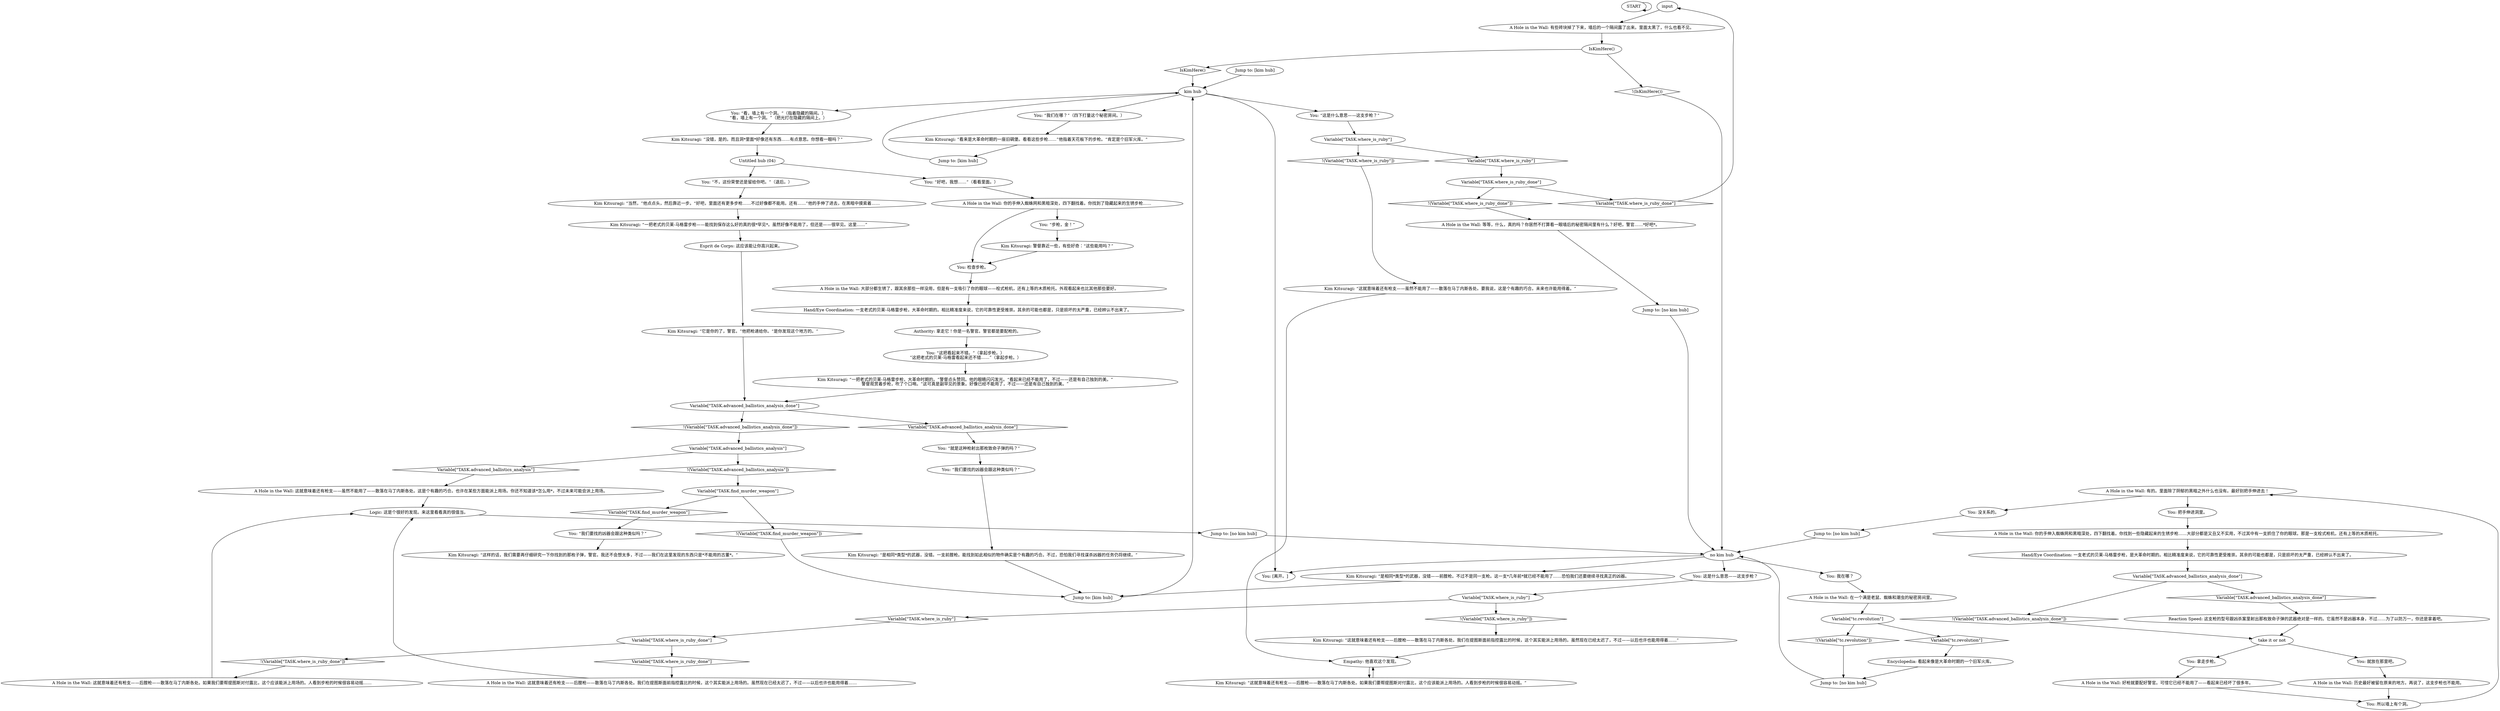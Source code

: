# DOOMED / HIDDEN WEAPONS CACHE
# Weapons hidden inside the wall. Kim reacts to the room (revolution etc) and you obtain an antique rifle that it seems to have a bullet in it. Lootable item: antique_rifle. You can get a bullet and compare it with the hanged man's.
# ==================================================
digraph G {
	  0 [label="START"];
	  1 [label="input"];
	  2 [label="Kim Kitsuragi: “这就意味着还有枪支——后膛枪——散落在马丁内斯各处。我们在提图斯面前指控露比的时候，这个其实能派上用场的。虽然现在已经太迟了，不过——以后也许也能用得着……”"];
	  3 [label="A Hole in the Wall: 这就意味着还有枪支——虽然不能用了——散落在马丁内斯各处。这是个有趣的巧合。也许在某些方面能派上用场。你还不知道该*怎么用*，不过未来可能会派上用场。"];
	  4 [label="You: “我们要找的凶器会跟这种类似吗？”"];
	  5 [label="Kim Kitsuragi: “是相同*类型*的武器，没错——前膛枪。不过不是同一支枪。这一支*几年前*就已经不能用了……恐怕我们还要继续寻找真正的凶器。"];
	  6 [label="You: 所以墙上有个洞。"];
	  7 [label="Jump to: [no kim hub]"];
	  8 [label="A Hole in the Wall: 等等，什么，真的吗？你居然不打算看一眼墙后的秘密隔间里有什么？好吧，警官……*好吧*。"];
	  9 [label="Kim Kitsuragi: “这就意味着还有枪支——后膛枪——散落在马丁内斯各处。如果我们要帮提图斯对付露比，这个应该能派上用场的。人看到步枪的时候很容易动摇。”"];
	  10 [label="Jump to: [kim hub]"];
	  11 [label="Jump to: [no kim hub]"];
	  12 [label="Kim Kitsuragi: “看来是大革命时期的一座旧碉堡。看看这些步枪……”他指着天花板下的步枪。“肯定是个旧军火库。”"];
	  13 [label="A Hole in the Wall: 有的。里面除了阴郁的黑暗之外什么也没有。最好别把手伸进去！"];
	  14 [label="Variable[\"tc.revolution\"]"];
	  15 [label="Variable[\"tc.revolution\"]", shape=diamond];
	  16 [label="!(Variable[\"tc.revolution\"])", shape=diamond];
	  17 [label="Kim Kitsuragi: “它是你的了，警官。”他把枪递给你。“是你发现这个地方的。”"];
	  18 [label="You: 把手伸进洞里。"];
	  19 [label="Logic: 这是个很好的发现。来这里看看真的很值当。"];
	  20 [label="A Hole in the Wall: 这就意味着还有枪支——后膛枪——散落在马丁内斯各处。如果我们要帮提图斯对付露比，这个应该能派上用场的。人看到步枪的时候很容易动摇……"];
	  21 [label="Jump to: [no kim hub]"];
	  22 [label="You: 就放在那里吧。"];
	  23 [label="Variable[\"TASK.advanced_ballistics_analysis\"]"];
	  24 [label="Variable[\"TASK.advanced_ballistics_analysis\"]", shape=diamond];
	  25 [label="!(Variable[\"TASK.advanced_ballistics_analysis\"])", shape=diamond];
	  26 [label="take it or not"];
	  27 [label="You: “看，墙上有一个洞。”（指着隐藏的隔间。）\n“看，墙上有一个洞。”（把光打在隐藏的隔间上。）"];
	  28 [label="Jump to: [no kim hub]"];
	  29 [label="Variable[\"TASK.where_is_ruby\"]"];
	  30 [label="Variable[\"TASK.where_is_ruby\"]", shape=diamond];
	  31 [label="!(Variable[\"TASK.where_is_ruby\"])", shape=diamond];
	  32 [label="You: “步枪，金！”"];
	  33 [label="Kim Kitsuragi: “一把老式的贝莱-马格雷步枪，大革命时期的。”警督点头赞同。他的眼睛闪闪发光。“看起来已经不能用了，不过——还是有自己独到的美。”\n警督观赏着步枪，吹了个口哨。“这可真是副罕见的景象。好像已经不能用了，不过——还是有自己独到的美。”"];
	  34 [label="Variable[\"TASK.find_murder_weapon\"]"];
	  35 [label="Variable[\"TASK.find_murder_weapon\"]", shape=diamond];
	  36 [label="!(Variable[\"TASK.find_murder_weapon\"])", shape=diamond];
	  37 [label="A Hole in the Wall: 有些砖块掉了下来，墙后的一个隔间露了出来。里面太黑了，什么也看不见。"];
	  38 [label="A Hole in the Wall: 你的手伸入蜘蛛网和黑暗深处，四下翻找着。你找到了隐藏起来的生锈步枪……"];
	  39 [label="You: 没关系的。"];
	  40 [label="A Hole in the Wall: 历史最好被留在原来的地方。再说了，这支步枪也不能用。"];
	  41 [label="Kim Kitsuragi: “一把老式的贝莱-马格雷步枪——能找到保存这么好的真的很*罕见*。虽然好像不能用了，但还是——很罕见。这里……”"];
	  42 [label="Hand/Eye Coordination: 一支老式的贝莱-马格雷步枪，是大革命时期的。相比精准度来说，它的可靠性更受推崇。其余的可能也都是，只是损坏的太严重，已经辨认不出来了。"];
	  43 [label="You: “这是什么意思——这支步枪？”"];
	  44 [label="no kim hub"];
	  45 [label="You: “这把看起来不错。”（拿起步枪。）\n“这把老式的贝莱-马格雷看起来还不错……”（拿起步枪。）"];
	  46 [label="You: 拿走步枪。"];
	  47 [label="Variable[\"TASK.where_is_ruby_done\"]"];
	  48 [label="Variable[\"TASK.where_is_ruby_done\"]", shape=diamond];
	  49 [label="!(Variable[\"TASK.where_is_ruby_done\"])", shape=diamond];
	  50 [label="You: 这是什么意思——这支步枪？"];
	  51 [label="Jump to: [kim hub]"];
	  52 [label="IsKimHere()"];
	  53 [label="IsKimHere()", shape=diamond];
	  54 [label="!(IsKimHere())", shape=diamond];
	  55 [label="Hand/Eye Coordination: 一支老式的贝莱-马格雷步枪，大革命时期的。相比精准度来说，它的可靠性更受推崇。其余的可能也都是，只是损坏的太严重，已经辨认不出来了。"];
	  56 [label="Variable[\"TASK.advanced_ballistics_analysis_done\"]"];
	  57 [label="Variable[\"TASK.advanced_ballistics_analysis_done\"]", shape=diamond];
	  58 [label="!(Variable[\"TASK.advanced_ballistics_analysis_done\"])", shape=diamond];
	  59 [label="Kim Kitsuragi: 警督靠近一些，有些好奇：“这些能用吗？”"];
	  60 [label="kim hub"];
	  61 [label="You: “我们在哪？”（四下打量这个秘密房间。）"];
	  62 [label="You: “不，这份荣誉还是留给你吧。”（退后。）"];
	  63 [label="A Hole in the Wall: 在一个满是老鼠、蜘蛛和潮虫的秘密房间里。"];
	  64 [label="A Hole in the Wall: 这就意味着还有枪支——后膛枪——散落在马丁内斯各处。我们在提图斯面前指控露比的时候，这个其实能派上用场的。虽然现在已经太迟了，不过——以后也许也能用得着……"];
	  65 [label="Variable[\"TASK.where_is_ruby_done\"]"];
	  66 [label="Variable[\"TASK.where_is_ruby_done\"]", shape=diamond];
	  67 [label="!(Variable[\"TASK.where_is_ruby_done\"])", shape=diamond];
	  68 [label="Reaction Speed: 这支枪的型号跟凶杀案里射出那枚致命子弹的武器绝对是一样的。它虽然不是凶器本身，不过……为了以防万一，你还是拿着吧。"];
	  69 [label="Encyclopedia: 看起来像是大革命时期的一个旧军火库。"];
	  70 [label="Kim Kitsuragi: “这就意味着还有枪支——虽然不能用了——散落在马丁内斯各处。要我说，这是个有趣的巧合。未来也许能用得着。”"];
	  71 [label="Untitled hub (04)"];
	  72 [label="Variable[\"TASK.where_is_ruby\"]"];
	  73 [label="Variable[\"TASK.where_is_ruby\"]", shape=diamond];
	  74 [label="!(Variable[\"TASK.where_is_ruby\"])", shape=diamond];
	  75 [label="You: 我在哪？"];
	  76 [label="Esprit de Corps: 这应该能让你高兴起来。"];
	  77 [label="You: [离开。]"];
	  78 [label="Kim Kitsuragi: “是相同*类型*的武器，没错。一支前膛枪。能找到如此相似的物件确实是个有趣的巧合。不过，恐怕我们寻找谋杀凶器的任务仍将继续。”"];
	  79 [label="You: “我们要找的凶器会跟这种类似吗？”"];
	  80 [label="Variable[\"TASK.advanced_ballistics_analysis_done\"]"];
	  81 [label="Variable[\"TASK.advanced_ballistics_analysis_done\"]", shape=diamond];
	  82 [label="!(Variable[\"TASK.advanced_ballistics_analysis_done\"])", shape=diamond];
	  83 [label="You: “好吧，我想……”（看看里面。）"];
	  84 [label="Kim Kitsuragi: “当然，”他点点头，然后靠近一步。“好吧，里面还有更多步枪……不过好像都不能用。还有……”他的手伸了进去，在黑暗中摸索着……"];
	  85 [label="A Hole in the Wall: 大部分都生锈了，跟其余那些一样没用，但是有一支吸引了你的眼球——栓式枪机，还有上等的木质枪托。外观看起来也比其他那些要好。"];
	  86 [label="Empathy: 他喜欢这个发现。"];
	  87 [label="A Hole in the Wall: 你的手伸入蜘蛛网和黑暗深处，四下翻找着。你找到一些隐藏起来的生锈步枪……大部分都是又丑又不实用，不过其中有一支抓住了你的眼球。那是一支栓式枪机，还有上等的木质枪托。"];
	  88 [label="Authority: 拿走它！你是一名警官。警官都是要配枪的。"];
	  89 [label="Kim Kitsuragi: “这样的话，我们需要再仔细研究一下你找到的那枚子弹，警官。我还不会想太多，不过——我们在这里发现的东西只是*不能用的古董*。”"];
	  90 [label="You: “就是这种枪射出那枚致命子弹的吗？”"];
	  91 [label="Kim Kitsuragi: “没错，是的。而且洞*里面*好像还有东西……有点意思。你想看一眼吗？”"];
	  92 [label="Jump to: [kim hub]"];
	  93 [label="You: 检查步枪。"];
	  94 [label="A Hole in the Wall: 好枪就要配好警官。可惜它已经不能用了——看起来已经坏了很多年。"];
	  0 -> 0
	  1 -> 37
	  2 -> 86
	  3 -> 19
	  4 -> 78
	  5 -> 92
	  6 -> 13
	  7 -> 44
	  8 -> 11
	  9 -> 86
	  10 -> 60
	  11 -> 44
	  12 -> 51
	  13 -> 18
	  13 -> 39
	  14 -> 16
	  14 -> 15
	  15 -> 69
	  16 -> 21
	  17 -> 56
	  18 -> 87
	  19 -> 28
	  20 -> 19
	  21 -> 44
	  22 -> 40
	  23 -> 24
	  23 -> 25
	  24 -> 3
	  25 -> 34
	  26 -> 46
	  26 -> 22
	  27 -> 91
	  28 -> 44
	  29 -> 30
	  29 -> 31
	  30 -> 65
	  31 -> 2
	  32 -> 59
	  33 -> 56
	  34 -> 35
	  34 -> 36
	  35 -> 79
	  36 -> 92
	  37 -> 52
	  38 -> 32
	  38 -> 93
	  39 -> 7
	  40 -> 6
	  41 -> 76
	  42 -> 80
	  43 -> 72
	  44 -> 50
	  44 -> 75
	  44 -> 77
	  44 -> 5
	  45 -> 33
	  46 -> 94
	  47 -> 48
	  47 -> 49
	  48 -> 1
	  49 -> 8
	  50 -> 29
	  51 -> 60
	  52 -> 53
	  52 -> 54
	  53 -> 60
	  54 -> 44
	  55 -> 88
	  56 -> 57
	  56 -> 58
	  57 -> 90
	  58 -> 23
	  59 -> 93
	  60 -> 43
	  60 -> 27
	  60 -> 77
	  60 -> 61
	  61 -> 12
	  62 -> 84
	  63 -> 14
	  64 -> 19
	  65 -> 66
	  65 -> 67
	  66 -> 64
	  67 -> 20
	  68 -> 26
	  69 -> 21
	  70 -> 86
	  71 -> 83
	  71 -> 62
	  72 -> 73
	  72 -> 74
	  73 -> 47
	  74 -> 70
	  75 -> 63
	  76 -> 17
	  78 -> 92
	  79 -> 89
	  80 -> 81
	  80 -> 82
	  81 -> 68
	  82 -> 26
	  83 -> 38
	  84 -> 41
	  85 -> 55
	  86 -> 9
	  87 -> 42
	  88 -> 45
	  90 -> 4
	  91 -> 71
	  92 -> 60
	  93 -> 85
	  94 -> 6
}

